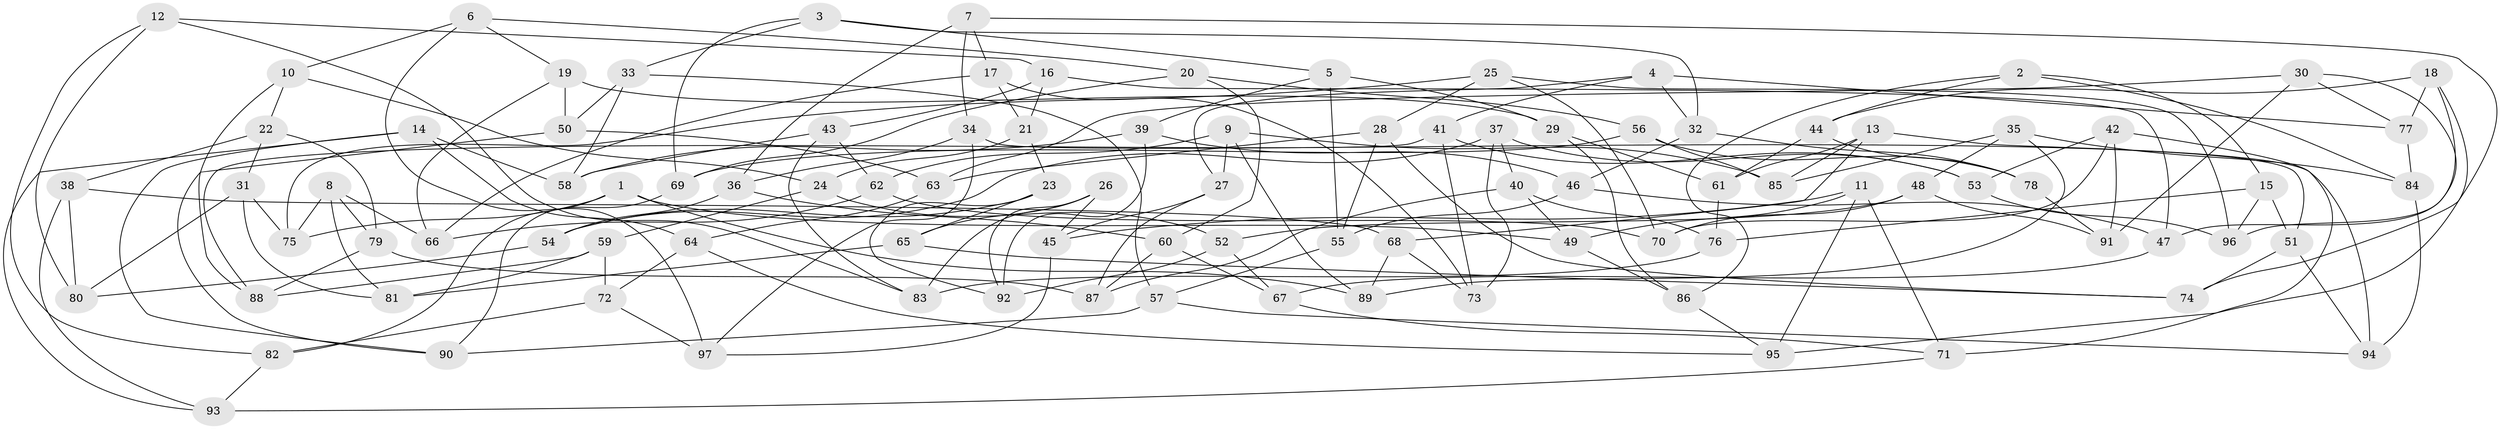 // coarse degree distribution, {6: 0.44776119402985076, 4: 0.5522388059701493}
// Generated by graph-tools (version 1.1) at 2025/24/03/03/25 07:24:25]
// undirected, 97 vertices, 194 edges
graph export_dot {
graph [start="1"]
  node [color=gray90,style=filled];
  1;
  2;
  3;
  4;
  5;
  6;
  7;
  8;
  9;
  10;
  11;
  12;
  13;
  14;
  15;
  16;
  17;
  18;
  19;
  20;
  21;
  22;
  23;
  24;
  25;
  26;
  27;
  28;
  29;
  30;
  31;
  32;
  33;
  34;
  35;
  36;
  37;
  38;
  39;
  40;
  41;
  42;
  43;
  44;
  45;
  46;
  47;
  48;
  49;
  50;
  51;
  52;
  53;
  54;
  55;
  56;
  57;
  58;
  59;
  60;
  61;
  62;
  63;
  64;
  65;
  66;
  67;
  68;
  69;
  70;
  71;
  72;
  73;
  74;
  75;
  76;
  77;
  78;
  79;
  80;
  81;
  82;
  83;
  84;
  85;
  86;
  87;
  88;
  89;
  90;
  91;
  92;
  93;
  94;
  95;
  96;
  97;
  1 -- 89;
  1 -- 49;
  1 -- 75;
  1 -- 82;
  2 -- 44;
  2 -- 15;
  2 -- 84;
  2 -- 86;
  3 -- 5;
  3 -- 32;
  3 -- 69;
  3 -- 33;
  4 -- 41;
  4 -- 27;
  4 -- 32;
  4 -- 77;
  5 -- 55;
  5 -- 29;
  5 -- 39;
  6 -- 97;
  6 -- 20;
  6 -- 19;
  6 -- 10;
  7 -- 34;
  7 -- 17;
  7 -- 36;
  7 -- 74;
  8 -- 75;
  8 -- 79;
  8 -- 81;
  8 -- 66;
  9 -- 27;
  9 -- 85;
  9 -- 62;
  9 -- 89;
  10 -- 88;
  10 -- 24;
  10 -- 22;
  11 -- 95;
  11 -- 45;
  11 -- 49;
  11 -- 71;
  12 -- 82;
  12 -- 80;
  12 -- 16;
  12 -- 83;
  13 -- 94;
  13 -- 85;
  13 -- 68;
  13 -- 61;
  14 -- 64;
  14 -- 93;
  14 -- 90;
  14 -- 58;
  15 -- 76;
  15 -- 51;
  15 -- 96;
  16 -- 43;
  16 -- 47;
  16 -- 21;
  17 -- 66;
  17 -- 21;
  17 -- 73;
  18 -- 47;
  18 -- 95;
  18 -- 77;
  18 -- 44;
  19 -- 66;
  19 -- 50;
  19 -- 29;
  20 -- 69;
  20 -- 56;
  20 -- 60;
  21 -- 24;
  21 -- 23;
  22 -- 79;
  22 -- 31;
  22 -- 38;
  23 -- 54;
  23 -- 65;
  23 -- 92;
  24 -- 59;
  24 -- 52;
  25 -- 75;
  25 -- 70;
  25 -- 96;
  25 -- 28;
  26 -- 45;
  26 -- 65;
  26 -- 92;
  26 -- 83;
  27 -- 45;
  27 -- 87;
  28 -- 55;
  28 -- 74;
  28 -- 63;
  29 -- 86;
  29 -- 61;
  30 -- 63;
  30 -- 96;
  30 -- 77;
  30 -- 91;
  31 -- 81;
  31 -- 80;
  31 -- 75;
  32 -- 78;
  32 -- 46;
  33 -- 57;
  33 -- 58;
  33 -- 50;
  34 -- 36;
  34 -- 51;
  34 -- 97;
  35 -- 89;
  35 -- 85;
  35 -- 48;
  35 -- 84;
  36 -- 54;
  36 -- 60;
  37 -- 73;
  37 -- 54;
  37 -- 53;
  37 -- 40;
  38 -- 80;
  38 -- 93;
  38 -- 68;
  39 -- 46;
  39 -- 92;
  39 -- 58;
  40 -- 49;
  40 -- 87;
  40 -- 76;
  41 -- 53;
  41 -- 88;
  41 -- 73;
  42 -- 53;
  42 -- 70;
  42 -- 91;
  42 -- 71;
  43 -- 58;
  43 -- 62;
  43 -- 83;
  44 -- 61;
  44 -- 78;
  45 -- 97;
  46 -- 47;
  46 -- 55;
  47 -- 67;
  48 -- 52;
  48 -- 70;
  48 -- 91;
  49 -- 86;
  50 -- 90;
  50 -- 63;
  51 -- 74;
  51 -- 94;
  52 -- 67;
  52 -- 92;
  53 -- 96;
  54 -- 80;
  55 -- 57;
  56 -- 85;
  56 -- 78;
  56 -- 69;
  57 -- 94;
  57 -- 90;
  59 -- 72;
  59 -- 88;
  59 -- 81;
  60 -- 67;
  60 -- 87;
  61 -- 76;
  62 -- 66;
  62 -- 70;
  63 -- 64;
  64 -- 95;
  64 -- 72;
  65 -- 74;
  65 -- 81;
  67 -- 71;
  68 -- 89;
  68 -- 73;
  69 -- 90;
  71 -- 93;
  72 -- 82;
  72 -- 97;
  76 -- 83;
  77 -- 84;
  78 -- 91;
  79 -- 88;
  79 -- 87;
  82 -- 93;
  84 -- 94;
  86 -- 95;
}
